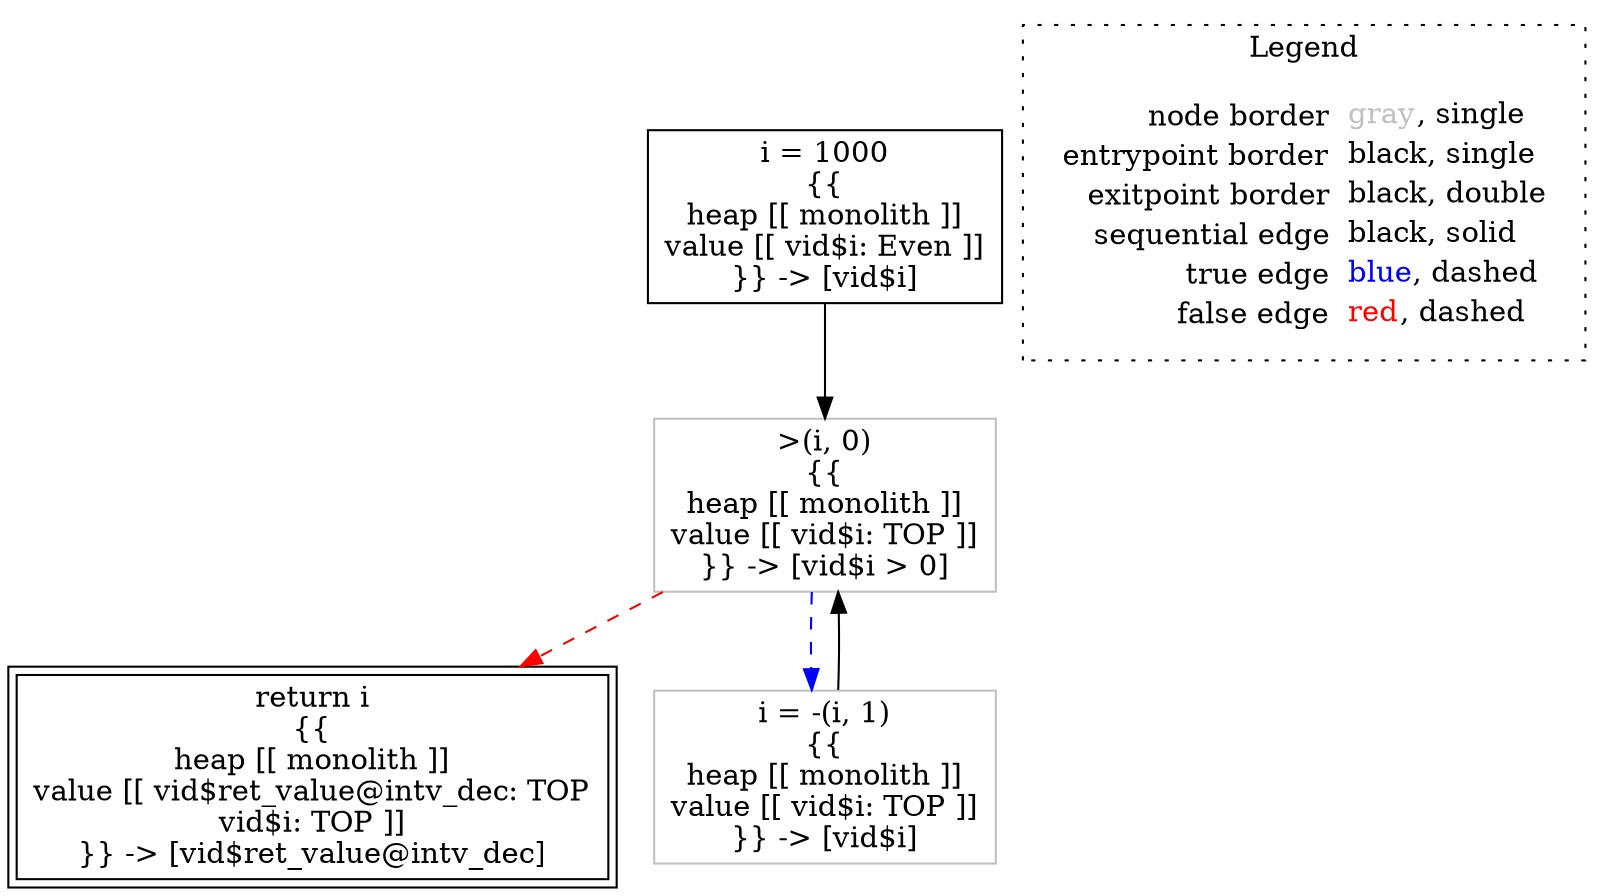 digraph {
	"node0" [shape="rect",color="black",label=<i = 1000<BR/>{{<BR/>heap [[ monolith ]]<BR/>value [[ vid$i: Even ]]<BR/>}} -&gt; [vid$i]>];
	"node1" [shape="rect",color="black",peripheries="2",label=<return i<BR/>{{<BR/>heap [[ monolith ]]<BR/>value [[ vid$ret_value@intv_dec: TOP<BR/>vid$i: TOP ]]<BR/>}} -&gt; [vid$ret_value@intv_dec]>];
	"node2" [shape="rect",color="gray",label=<&gt;(i, 0)<BR/>{{<BR/>heap [[ monolith ]]<BR/>value [[ vid$i: TOP ]]<BR/>}} -&gt; [vid$i &gt; 0]>];
	"node3" [shape="rect",color="gray",label=<i = -(i, 1)<BR/>{{<BR/>heap [[ monolith ]]<BR/>value [[ vid$i: TOP ]]<BR/>}} -&gt; [vid$i]>];
	"node0" -> "node2" [color="black"];
	"node2" -> "node1" [color="red",style="dashed"];
	"node2" -> "node3" [color="blue",style="dashed"];
	"node3" -> "node2" [color="black"];
subgraph cluster_legend {
	label="Legend";
	style=dotted;
	node [shape=plaintext];
	"legend" [label=<<table border="0" cellpadding="2" cellspacing="0" cellborder="0"><tr><td align="right">node border&nbsp;</td><td align="left"><font color="gray">gray</font>, single</td></tr><tr><td align="right">entrypoint border&nbsp;</td><td align="left"><font color="black">black</font>, single</td></tr><tr><td align="right">exitpoint border&nbsp;</td><td align="left"><font color="black">black</font>, double</td></tr><tr><td align="right">sequential edge&nbsp;</td><td align="left"><font color="black">black</font>, solid</td></tr><tr><td align="right">true edge&nbsp;</td><td align="left"><font color="blue">blue</font>, dashed</td></tr><tr><td align="right">false edge&nbsp;</td><td align="left"><font color="red">red</font>, dashed</td></tr></table>>];
}

}
